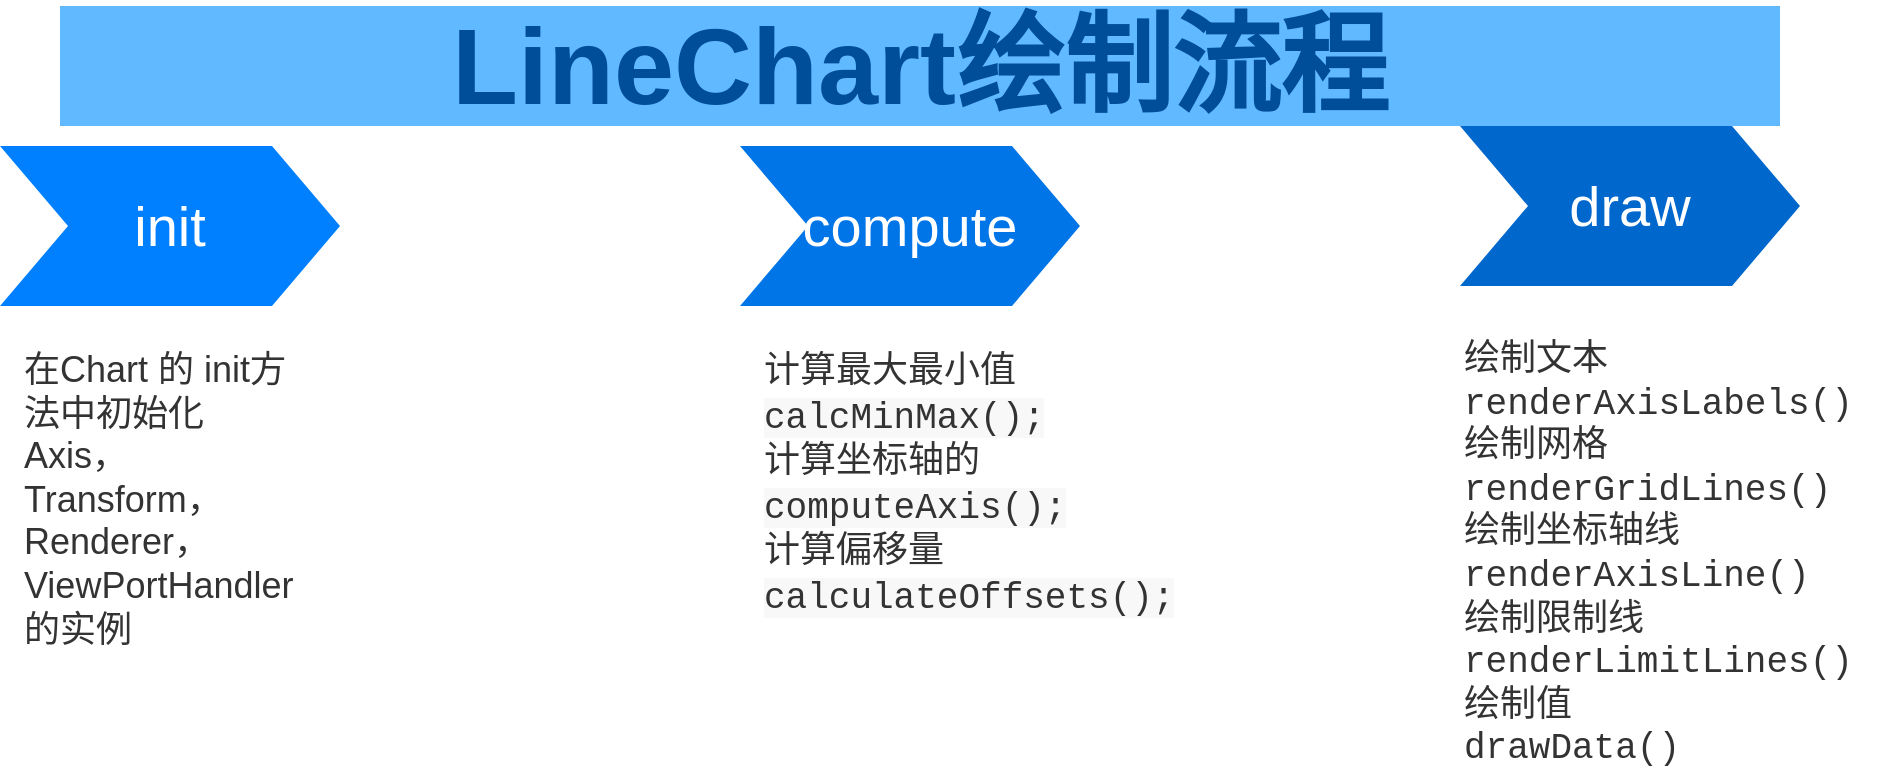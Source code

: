 <mxfile version="15.2.9" type="github">
  <diagram name="Page-1" id="d9b1e647-80fa-b4a2-5024-87a742678bcc">
    <mxGraphModel dx="1186" dy="658" grid="1" gridSize="10" guides="1" tooltips="1" connect="1" arrows="1" fold="1" page="1" pageScale="1" pageWidth="1100" pageHeight="850" background="none" math="0" shadow="0">
      <root>
        <mxCell id="0" />
        <mxCell id="1" parent="0" />
        <mxCell id="57fe6abec08f04cb-1" value="init" style="shape=step;whiteSpace=wrap;html=1;fontSize=28;fillColor=#0080FF;fontColor=#FFFFFF;strokeColor=none;" parent="1" vertex="1">
          <mxGeometry x="90" y="180" width="170" height="80" as="geometry" />
        </mxCell>
        <mxCell id="57fe6abec08f04cb-2" value="compute" style="shape=step;whiteSpace=wrap;html=1;fontSize=28;fillColor=#0075E8;fontColor=#FFFFFF;strokeColor=none;" parent="1" vertex="1">
          <mxGeometry x="460" y="180" width="170" height="80" as="geometry" />
        </mxCell>
        <mxCell id="57fe6abec08f04cb-3" value="draw" style="shape=step;whiteSpace=wrap;html=1;fontSize=28;fillColor=#0067CC;fontColor=#FFFFFF;strokeColor=none;" parent="1" vertex="1">
          <mxGeometry x="820" y="170" width="170" height="80" as="geometry" />
        </mxCell>
        <mxCell id="57fe6abec08f04cb-7" value="LineChart绘制流程" style="text;html=1;strokeColor=none;fillColor=#61BAFF;align=center;verticalAlign=middle;whiteSpace=wrap;fontSize=54;fontStyle=1;fontColor=#004D99;" parent="1" vertex="1">
          <mxGeometry x="120" y="110" width="860" height="60" as="geometry" />
        </mxCell>
        <mxCell id="57fe6abec08f04cb-8" value="&lt;span style=&quot;color: rgb(51 , 51 , 51) ; font-family: , , &amp;#34;segoe ui&amp;#34; , &amp;#34;roboto&amp;#34; , &amp;#34;ubuntu&amp;#34; , &amp;#34;cantarell&amp;#34; , &amp;#34;noto sans&amp;#34; , sans-serif , , &amp;#34;helvetica neue&amp;#34; , &amp;#34;pingfang sc&amp;#34; , &amp;#34;hiragino sans gb&amp;#34; , &amp;#34;microsoft yahei&amp;#34; , &amp;#34;arial&amp;#34; ; background-color: rgb(255 , 255 , 255)&quot;&gt;&lt;font style=&quot;font-size: 18px&quot;&gt;在Chart 的 init方法中初始化 Axis，Transform，Renderer，ViewPortHandler的实例&lt;/font&gt;&lt;/span&gt;" style="text;spacingTop=-5;fillColor=#ffffff;whiteSpace=wrap;html=1;align=left;fontSize=12;fontFamily=Helvetica;fillColor=none;strokeColor=none;" parent="1" vertex="1">
          <mxGeometry x="100" y="280" width="140" height="170" as="geometry" />
        </mxCell>
        <mxCell id="57fe6abec08f04cb-9" value="&lt;font style=&quot;font-size: 18px&quot;&gt;&lt;span style=&quot;color: rgb(51 , 51 , 51) ; font-family: &amp;#34;menlo&amp;#34; , &amp;#34;monaco&amp;#34; , &amp;#34;consolas&amp;#34; , &amp;#34;courier new&amp;#34; , monospace&quot;&gt;计算最大最小值&lt;/span&gt;&lt;span style=&quot;color: rgb(51 , 51 , 51) ; font-family: &amp;#34;menlo&amp;#34; , &amp;#34;monaco&amp;#34; , &amp;#34;consolas&amp;#34; , &amp;#34;courier new&amp;#34; , monospace ; background-color: rgb(248 , 248 , 248)&quot;&gt;&lt;br&gt;        calcMinMax();&lt;br&gt;&lt;/span&gt;&lt;span style=&quot;color: rgb(51 , 51 , 51) ; font-family: &amp;#34;menlo&amp;#34; , &amp;#34;monaco&amp;#34; , &amp;#34;consolas&amp;#34; , &amp;#34;courier new&amp;#34; , monospace&quot;&gt;计算坐标轴的&lt;/span&gt;&lt;span style=&quot;color: rgb(51 , 51 , 51) ; font-family: &amp;#34;menlo&amp;#34; , &amp;#34;monaco&amp;#34; , &amp;#34;consolas&amp;#34; , &amp;#34;courier new&amp;#34; , monospace ; background-color: rgb(248 , 248 , 248)&quot;&gt;computeAxis();&lt;br&gt;&lt;/span&gt;&lt;span style=&quot;color: rgb(51 , 51 , 51) ; font-family: &amp;#34;menlo&amp;#34; , &amp;#34;monaco&amp;#34; , &amp;#34;consolas&amp;#34; , &amp;#34;courier new&amp;#34; , monospace&quot;&gt;计算偏移量&lt;/span&gt;&lt;span style=&quot;color: rgb(51 , 51 , 51) ; font-family: &amp;#34;menlo&amp;#34; , &amp;#34;monaco&amp;#34; , &amp;#34;consolas&amp;#34; , &amp;#34;courier new&amp;#34; , monospace ; background-color: rgb(248 , 248 , 248)&quot;&gt;&lt;br&gt;        calculateOffsets();&lt;/span&gt;&lt;/font&gt;&lt;span style=&quot;color: rgb(51 , 51 , 51) ; font-family: &amp;#34;menlo&amp;#34; , &amp;#34;monaco&amp;#34; , &amp;#34;consolas&amp;#34; , &amp;#34;courier new&amp;#34; , monospace ; background-color: rgb(248 , 248 , 248)&quot;&gt;&lt;br&gt;&lt;/span&gt;" style="text;spacingTop=-5;fillColor=#ffffff;whiteSpace=wrap;html=1;align=left;fontSize=12;fontFamily=Helvetica;fillColor=none;strokeColor=none;" parent="1" vertex="1">
          <mxGeometry x="470" y="280" width="210" height="150" as="geometry" />
        </mxCell>
        <mxCell id="5Da7sduRn8uHPaOcsika-1" value="&lt;span style=&quot;background-color: rgb(248 , 248 , 248) ; font-size: 18px&quot;&gt;&lt;font color=&quot;#333333&quot; face=&quot;menlo, monaco, consolas, courier new, monospace&quot;&gt;&lt;div&gt;绘制文本&lt;/div&gt;&lt;div&gt;renderAxisLabels()&lt;/div&gt;&lt;div&gt;绘制网格&lt;/div&gt;&lt;div&gt;renderGridLines()&lt;/div&gt;&lt;div&gt;绘制坐标轴线&lt;/div&gt;&lt;div&gt;renderAxisLine()&lt;/div&gt;&lt;div&gt;绘制限制线&lt;/div&gt;&lt;div&gt;renderLimitLines()&lt;/div&gt;&lt;div&gt;绘制值&lt;/div&gt;&lt;div&gt;drawData()&lt;/div&gt;&lt;/font&gt;&lt;/span&gt;" style="text;spacingTop=-5;fillColor=#ffffff;whiteSpace=wrap;html=1;align=left;fontSize=12;fontFamily=Helvetica;fillColor=none;strokeColor=none;" vertex="1" parent="1">
          <mxGeometry x="820" y="275" width="210" height="150" as="geometry" />
        </mxCell>
      </root>
    </mxGraphModel>
  </diagram>
</mxfile>
